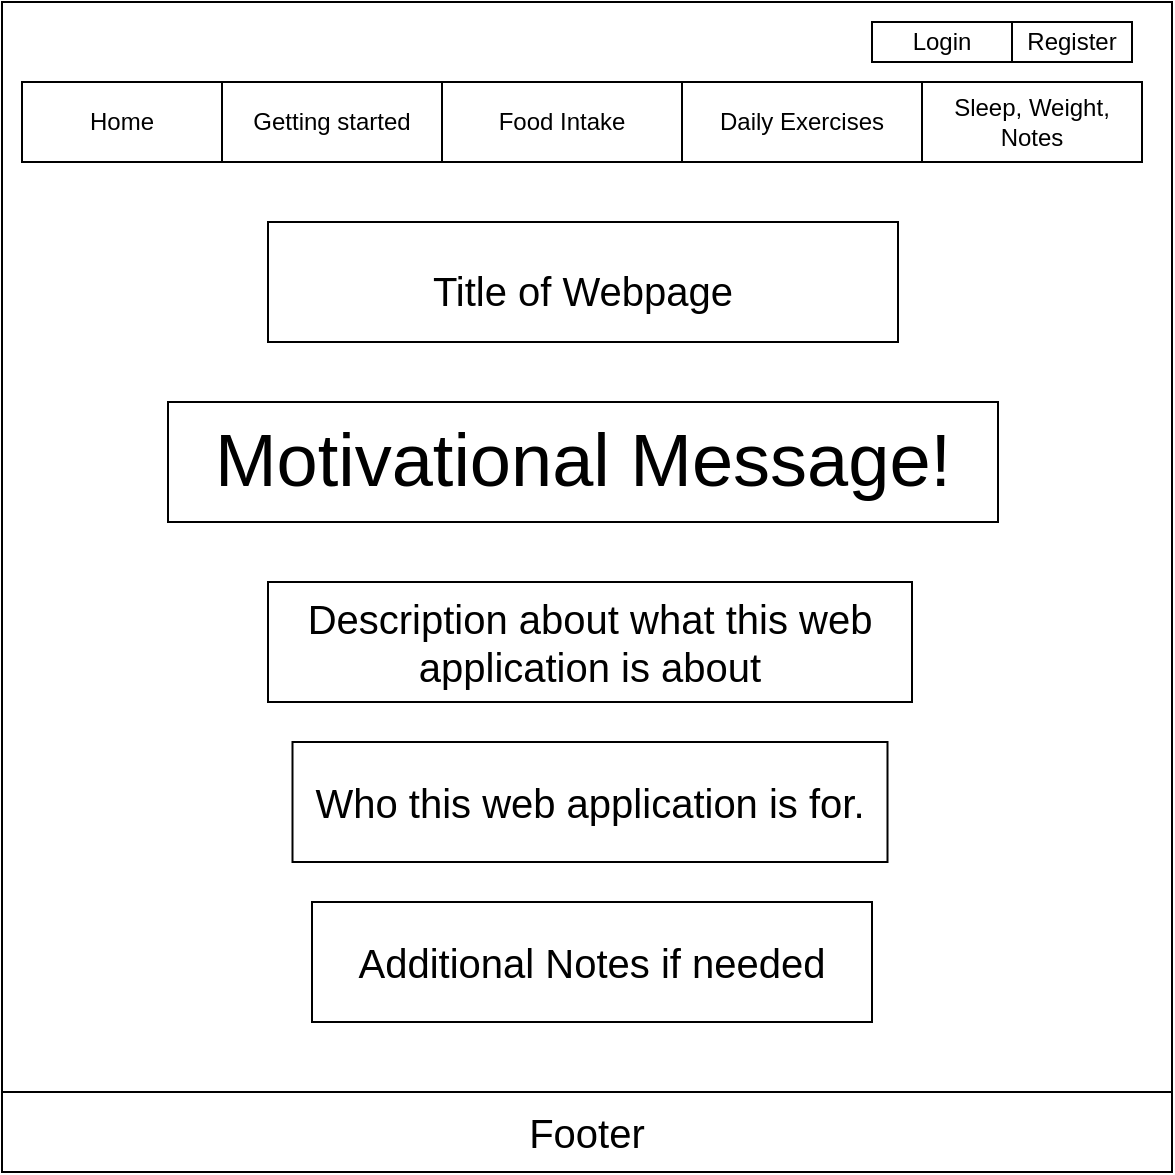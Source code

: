 <mxfile version="15.4.3" type="device"><diagram id="DN8suCiohLhzpsIQtbxi" name="Page-1"><mxGraphModel dx="1422" dy="794" grid="1" gridSize="10" guides="1" tooltips="1" connect="1" arrows="1" fold="1" page="1" pageScale="1" pageWidth="850" pageHeight="1100" math="0" shadow="0"><root><mxCell id="0"/><mxCell id="1" parent="0"/><mxCell id="dvCusxlP8vk6wyAWeE2C-1" value="" style="whiteSpace=wrap;html=1;aspect=fixed;" vertex="1" parent="1"><mxGeometry x="135" y="20" width="585" height="585" as="geometry"/></mxCell><mxCell id="dvCusxlP8vk6wyAWeE2C-2" value="" style="rounded=0;whiteSpace=wrap;html=1;" vertex="1" parent="1"><mxGeometry x="145" y="60" width="560" height="40" as="geometry"/></mxCell><mxCell id="dvCusxlP8vk6wyAWeE2C-3" value="Home" style="rounded=0;whiteSpace=wrap;html=1;" vertex="1" parent="1"><mxGeometry x="145" y="60" width="100" height="40" as="geometry"/></mxCell><mxCell id="dvCusxlP8vk6wyAWeE2C-4" value="Getting started" style="rounded=0;whiteSpace=wrap;html=1;" vertex="1" parent="1"><mxGeometry x="245" y="60" width="110" height="40" as="geometry"/></mxCell><mxCell id="dvCusxlP8vk6wyAWeE2C-5" value="Food Intake" style="rounded=0;whiteSpace=wrap;html=1;" vertex="1" parent="1"><mxGeometry x="355" y="60" width="120" height="40" as="geometry"/></mxCell><mxCell id="dvCusxlP8vk6wyAWeE2C-6" value="Daily Exercises" style="rounded=0;whiteSpace=wrap;html=1;" vertex="1" parent="1"><mxGeometry x="475" y="60" width="120" height="40" as="geometry"/></mxCell><mxCell id="dvCusxlP8vk6wyAWeE2C-8" value="Sleep, Weight, Notes" style="rounded=0;whiteSpace=wrap;html=1;" vertex="1" parent="1"><mxGeometry x="595" y="60" width="110" height="40" as="geometry"/></mxCell><mxCell id="dvCusxlP8vk6wyAWeE2C-10" value="Login" style="rounded=0;whiteSpace=wrap;html=1;" vertex="1" parent="1"><mxGeometry x="570" y="30" width="70" height="20" as="geometry"/></mxCell><mxCell id="dvCusxlP8vk6wyAWeE2C-11" value="Register" style="rounded=0;whiteSpace=wrap;html=1;" vertex="1" parent="1"><mxGeometry x="640" y="30" width="60" height="20" as="geometry"/></mxCell><mxCell id="dvCusxlP8vk6wyAWeE2C-12" value="&lt;font style=&quot;font-size: 37px&quot;&gt;Motivational Message!&lt;/font&gt;" style="rounded=0;whiteSpace=wrap;html=1;" vertex="1" parent="1"><mxGeometry x="218" y="220" width="415" height="60" as="geometry"/></mxCell><mxCell id="dvCusxlP8vk6wyAWeE2C-13" value="&lt;font style=&quot;font-size: 20px&quot;&gt;Title of Webpage&lt;/font&gt;" style="rounded=0;whiteSpace=wrap;html=1;fontSize=37;" vertex="1" parent="1"><mxGeometry x="268" y="130" width="315" height="60" as="geometry"/></mxCell><mxCell id="dvCusxlP8vk6wyAWeE2C-14" value="Description about what this web application is about" style="rounded=0;whiteSpace=wrap;html=1;fontSize=20;" vertex="1" parent="1"><mxGeometry x="268" y="310" width="322" height="60" as="geometry"/></mxCell><mxCell id="dvCusxlP8vk6wyAWeE2C-15" value="Who this web application is for." style="rounded=0;whiteSpace=wrap;html=1;fontSize=20;" vertex="1" parent="1"><mxGeometry x="280.25" y="390" width="297.5" height="60" as="geometry"/></mxCell><mxCell id="dvCusxlP8vk6wyAWeE2C-16" value="" style="shape=image;html=1;verticalAlign=top;verticalLabelPosition=bottom;labelBackgroundColor=#ffffff;imageAspect=0;aspect=fixed;image=https://cdn4.iconfinder.com/data/icons/healthy-life-line-live-long-and-prosper/512/Take_exercise-128.png;fontSize=20;" vertex="1" parent="1"><mxGeometry x="165" y="410" width="60" height="60" as="geometry"/></mxCell><mxCell id="dvCusxlP8vk6wyAWeE2C-17" value="Additional Notes if needed" style="rounded=0;whiteSpace=wrap;html=1;fontSize=20;" vertex="1" parent="1"><mxGeometry x="290" y="470" width="280" height="60" as="geometry"/></mxCell><mxCell id="dvCusxlP8vk6wyAWeE2C-18" value="Footer" style="rounded=0;whiteSpace=wrap;html=1;fontSize=20;" vertex="1" parent="1"><mxGeometry x="135" y="565" width="585" height="40" as="geometry"/></mxCell></root></mxGraphModel></diagram></mxfile>